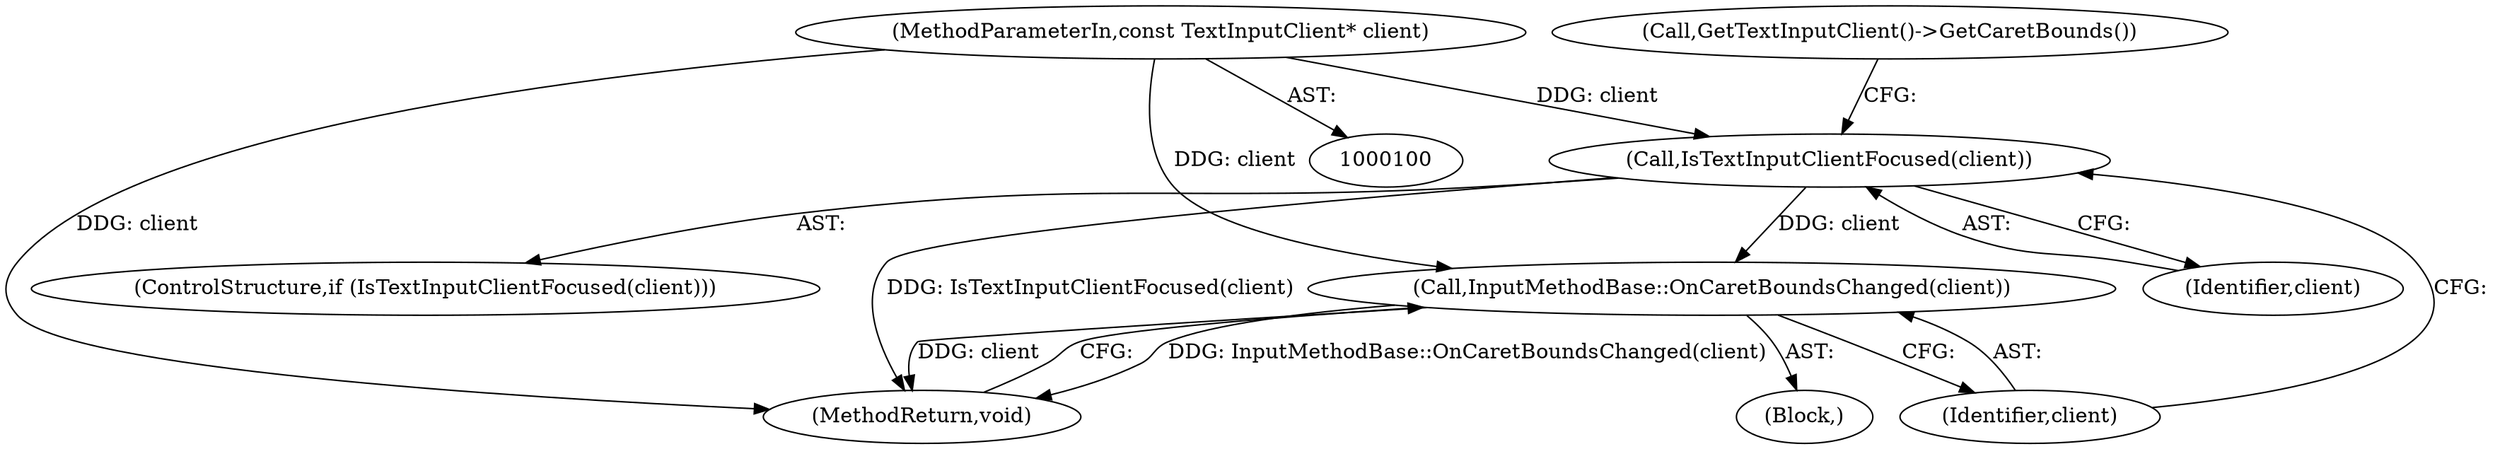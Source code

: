 digraph "0_Chrome_364fb6e517fc4fbc8196a4afba4f77b3d5300c3e_6@pointer" {
"1000104" [label="(Call,IsTextInputClientFocused(client))"];
"1000101" [label="(MethodParameterIn,const TextInputClient* client)"];
"1000109" [label="(Call,InputMethodBase::OnCaretBoundsChanged(client))"];
"1000101" [label="(MethodParameterIn,const TextInputClient* client)"];
"1000104" [label="(Call,IsTextInputClientFocused(client))"];
"1000105" [label="(Identifier,client)"];
"1000110" [label="(Identifier,client)"];
"1000103" [label="(ControlStructure,if (IsTextInputClientFocused(client)))"];
"1000108" [label="(Call,GetTextInputClient()->GetCaretBounds())"];
"1000111" [label="(MethodReturn,void)"];
"1000109" [label="(Call,InputMethodBase::OnCaretBoundsChanged(client))"];
"1000102" [label="(Block,)"];
"1000104" -> "1000103"  [label="AST: "];
"1000104" -> "1000105"  [label="CFG: "];
"1000105" -> "1000104"  [label="AST: "];
"1000108" -> "1000104"  [label="CFG: "];
"1000110" -> "1000104"  [label="CFG: "];
"1000104" -> "1000111"  [label="DDG: IsTextInputClientFocused(client)"];
"1000101" -> "1000104"  [label="DDG: client"];
"1000104" -> "1000109"  [label="DDG: client"];
"1000101" -> "1000100"  [label="AST: "];
"1000101" -> "1000111"  [label="DDG: client"];
"1000101" -> "1000109"  [label="DDG: client"];
"1000109" -> "1000102"  [label="AST: "];
"1000109" -> "1000110"  [label="CFG: "];
"1000110" -> "1000109"  [label="AST: "];
"1000111" -> "1000109"  [label="CFG: "];
"1000109" -> "1000111"  [label="DDG: InputMethodBase::OnCaretBoundsChanged(client)"];
"1000109" -> "1000111"  [label="DDG: client"];
}
